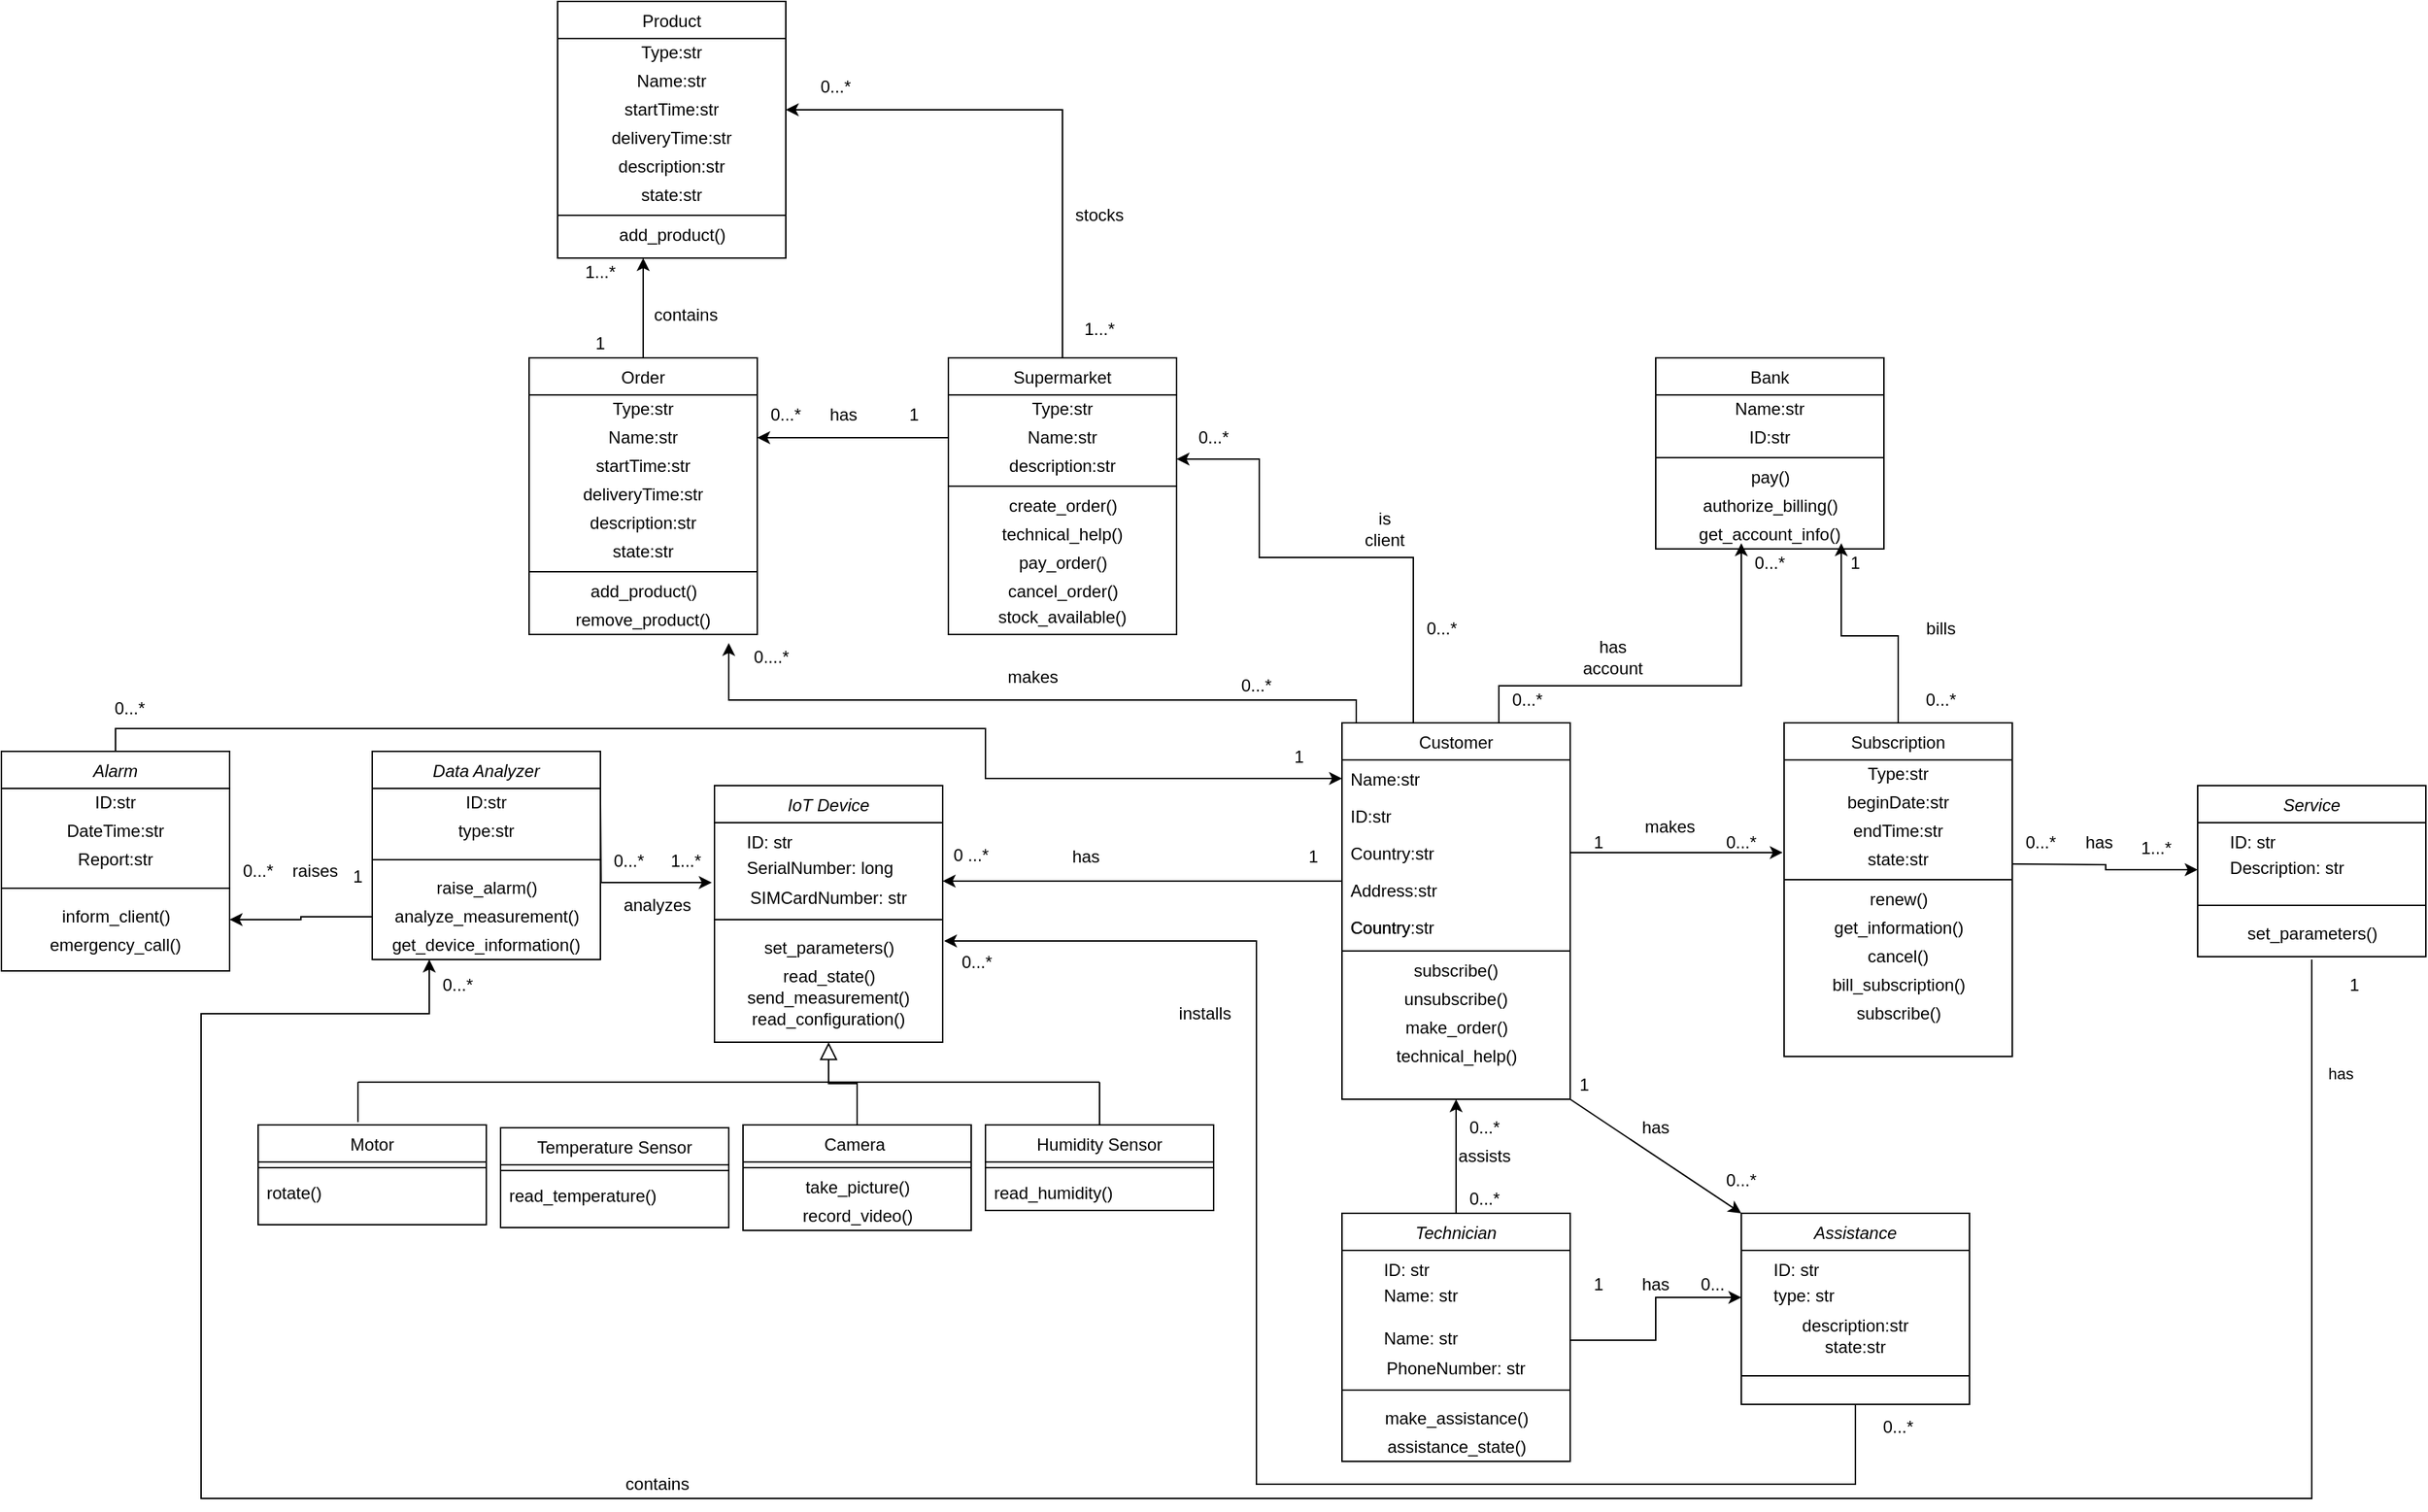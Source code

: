 <mxfile version="14.5.1" type="device"><diagram id="C5RBs43oDa-KdzZeNtuy" name="Page-1"><mxGraphModel dx="1695" dy="1562" grid="1" gridSize="10" guides="1" tooltips="1" connect="1" arrows="1" fold="1" page="1" pageScale="1" pageWidth="827" pageHeight="1169" math="0" shadow="0"><root><mxCell id="WIyWlLk6GJQsqaUBKTNV-0"/><mxCell id="WIyWlLk6GJQsqaUBKTNV-1" parent="WIyWlLk6GJQsqaUBKTNV-0"/><mxCell id="zkfFHV4jXpPFQw0GAbJ--0" value="IoT Device" style="swimlane;fontStyle=2;align=center;verticalAlign=top;childLayout=stackLayout;horizontal=1;startSize=26;horizontalStack=0;resizeParent=1;resizeLast=0;collapsible=1;marginBottom=0;rounded=0;shadow=0;strokeWidth=1;" parent="WIyWlLk6GJQsqaUBKTNV-1" vertex="1"><mxGeometry x="250" y="120" width="160" height="180" as="geometry"><mxRectangle x="230" y="140" width="160" height="26" as="alternateBounds"/></mxGeometry></mxCell><mxCell id="zkfFHV4jXpPFQw0GAbJ--1" value="     ID: str" style="text;align=left;verticalAlign=top;spacingLeft=4;spacingRight=4;overflow=hidden;rotatable=0;points=[[0,0.5],[1,0.5]];portConstraint=eastwest;" parent="zkfFHV4jXpPFQw0GAbJ--0" vertex="1"><mxGeometry y="26" width="160" height="18" as="geometry"/></mxCell><mxCell id="zkfFHV4jXpPFQw0GAbJ--3" value="     SerialNumber: long&#10;" style="text;align=left;verticalAlign=top;spacingLeft=4;spacingRight=4;overflow=hidden;rotatable=0;points=[[0,0.5],[1,0.5]];portConstraint=eastwest;rounded=0;shadow=0;html=0;" parent="zkfFHV4jXpPFQw0GAbJ--0" vertex="1"><mxGeometry y="44" width="160" height="30" as="geometry"/></mxCell><mxCell id="Us1QKYMHrfAHXgwKgfNl-19" value="&lt;span style=&quot;text-align: left&quot;&gt;SIMCardNumber: str&lt;/span&gt;" style="text;html=1;strokeColor=none;fillColor=none;align=center;verticalAlign=middle;whiteSpace=wrap;rounded=0;" parent="zkfFHV4jXpPFQw0GAbJ--0" vertex="1"><mxGeometry y="74" width="160" height="10" as="geometry"/></mxCell><mxCell id="zkfFHV4jXpPFQw0GAbJ--4" value="" style="line;html=1;strokeWidth=1;align=left;verticalAlign=middle;spacingTop=-1;spacingLeft=3;spacingRight=3;rotatable=0;labelPosition=right;points=[];portConstraint=eastwest;" parent="zkfFHV4jXpPFQw0GAbJ--0" vertex="1"><mxGeometry y="84" width="160" height="20" as="geometry"/></mxCell><mxCell id="Us1QKYMHrfAHXgwKgfNl-12" value="set_parameters()" style="text;html=1;align=center;verticalAlign=middle;resizable=0;points=[];autosize=1;" parent="zkfFHV4jXpPFQw0GAbJ--0" vertex="1"><mxGeometry y="104" width="160" height="20" as="geometry"/></mxCell><mxCell id="Us1QKYMHrfAHXgwKgfNl-11" value="read_state()" style="text;html=1;align=center;verticalAlign=middle;resizable=0;points=[];autosize=1;" parent="zkfFHV4jXpPFQw0GAbJ--0" vertex="1"><mxGeometry y="124" width="160" height="20" as="geometry"/></mxCell><mxCell id="Us1QKYMHrfAHXgwKgfNl-8" value="send_measurement()" style="text;html=1;strokeColor=none;fillColor=none;align=center;verticalAlign=middle;whiteSpace=wrap;rounded=0;" parent="zkfFHV4jXpPFQw0GAbJ--0" vertex="1"><mxGeometry y="144" width="160" height="10" as="geometry"/></mxCell><mxCell id="Us1QKYMHrfAHXgwKgfNl-10" value="read_configuration()" style="text;html=1;strokeColor=none;fillColor=none;align=center;verticalAlign=middle;whiteSpace=wrap;rounded=0;" parent="zkfFHV4jXpPFQw0GAbJ--0" vertex="1"><mxGeometry y="154" width="160" height="20" as="geometry"/></mxCell><mxCell id="zkfFHV4jXpPFQw0GAbJ--6" value="Temperature Sensor" style="swimlane;fontStyle=0;align=center;verticalAlign=top;childLayout=stackLayout;horizontal=1;startSize=26;horizontalStack=0;resizeParent=1;resizeLast=0;collapsible=1;marginBottom=0;rounded=0;shadow=0;strokeWidth=1;" parent="WIyWlLk6GJQsqaUBKTNV-1" vertex="1"><mxGeometry x="100" y="360" width="160" height="70" as="geometry"><mxRectangle x="130" y="380" width="160" height="26" as="alternateBounds"/></mxGeometry></mxCell><mxCell id="zkfFHV4jXpPFQw0GAbJ--9" value="" style="line;html=1;strokeWidth=1;align=left;verticalAlign=middle;spacingTop=-1;spacingLeft=3;spacingRight=3;rotatable=0;labelPosition=right;points=[];portConstraint=eastwest;" parent="zkfFHV4jXpPFQw0GAbJ--6" vertex="1"><mxGeometry y="26" width="160" height="8" as="geometry"/></mxCell><mxCell id="zkfFHV4jXpPFQw0GAbJ--10" value="read_temperature()" style="text;align=left;verticalAlign=top;spacingLeft=4;spacingRight=4;overflow=hidden;rotatable=0;points=[[0,0.5],[1,0.5]];portConstraint=eastwest;fontStyle=0" parent="zkfFHV4jXpPFQw0GAbJ--6" vertex="1"><mxGeometry y="34" width="160" height="26" as="geometry"/></mxCell><mxCell id="zkfFHV4jXpPFQw0GAbJ--13" value="Camera " style="swimlane;fontStyle=0;align=center;verticalAlign=top;childLayout=stackLayout;horizontal=1;startSize=26;horizontalStack=0;resizeParent=1;resizeLast=0;collapsible=1;marginBottom=0;rounded=0;shadow=0;strokeWidth=1;" parent="WIyWlLk6GJQsqaUBKTNV-1" vertex="1"><mxGeometry x="270" y="358" width="160" height="74" as="geometry"><mxRectangle x="340" y="380" width="170" height="26" as="alternateBounds"/></mxGeometry></mxCell><mxCell id="zkfFHV4jXpPFQw0GAbJ--15" value="" style="line;html=1;strokeWidth=1;align=left;verticalAlign=middle;spacingTop=-1;spacingLeft=3;spacingRight=3;rotatable=0;labelPosition=right;points=[];portConstraint=eastwest;" parent="zkfFHV4jXpPFQw0GAbJ--13" vertex="1"><mxGeometry y="26" width="160" height="8" as="geometry"/></mxCell><mxCell id="Us1QKYMHrfAHXgwKgfNl-22" value="take_picture()" style="text;html=1;align=center;verticalAlign=middle;resizable=0;points=[];autosize=1;" parent="zkfFHV4jXpPFQw0GAbJ--13" vertex="1"><mxGeometry y="34" width="160" height="20" as="geometry"/></mxCell><mxCell id="Us1QKYMHrfAHXgwKgfNl-23" value="record_video()" style="text;html=1;align=center;verticalAlign=middle;resizable=0;points=[];autosize=1;" parent="zkfFHV4jXpPFQw0GAbJ--13" vertex="1"><mxGeometry y="54" width="160" height="20" as="geometry"/></mxCell><mxCell id="zkfFHV4jXpPFQw0GAbJ--16" value="" style="endArrow=block;endSize=10;endFill=0;shadow=0;strokeWidth=1;rounded=0;edgeStyle=elbowEdgeStyle;elbow=vertical;" parent="WIyWlLk6GJQsqaUBKTNV-1" source="zkfFHV4jXpPFQw0GAbJ--13" target="zkfFHV4jXpPFQw0GAbJ--0" edge="1"><mxGeometry width="160" relative="1" as="geometry"><mxPoint x="210" y="373" as="sourcePoint"/><mxPoint x="310" y="271" as="targetPoint"/></mxGeometry></mxCell><mxCell id="1OzfN9k16T7wEJoln8hN-19" style="edgeStyle=orthogonalEdgeStyle;rounded=0;orthogonalLoop=1;jettySize=auto;html=1;" edge="1" parent="WIyWlLk6GJQsqaUBKTNV-1" source="zkfFHV4jXpPFQw0GAbJ--17"><mxGeometry relative="1" as="geometry"><mxPoint x="970" y="-50" as="targetPoint"/><Array as="points"><mxPoint x="800" y="50"/><mxPoint x="970" y="50"/></Array></mxGeometry></mxCell><mxCell id="1OzfN9k16T7wEJoln8hN-47" style="edgeStyle=orthogonalEdgeStyle;rounded=0;orthogonalLoop=1;jettySize=auto;html=1;entryX=1;entryY=0.25;entryDx=0;entryDy=0;" edge="1" parent="WIyWlLk6GJQsqaUBKTNV-1" source="zkfFHV4jXpPFQw0GAbJ--17" target="Us1QKYMHrfAHXgwKgfNl-128"><mxGeometry relative="1" as="geometry"><Array as="points"><mxPoint x="740" y="-40"/><mxPoint x="632" y="-40"/><mxPoint x="632" y="-109"/></Array></mxGeometry></mxCell><mxCell id="1OzfN9k16T7wEJoln8hN-100" style="edgeStyle=orthogonalEdgeStyle;rounded=0;orthogonalLoop=1;jettySize=auto;html=1;entryX=0.875;entryY=1.3;entryDx=0;entryDy=0;entryPerimeter=0;" edge="1" parent="WIyWlLk6GJQsqaUBKTNV-1" source="zkfFHV4jXpPFQw0GAbJ--17" target="1OzfN9k16T7wEJoln8hN-36"><mxGeometry relative="1" as="geometry"><Array as="points"><mxPoint x="700" y="60"/><mxPoint x="260" y="60"/></Array></mxGeometry></mxCell><mxCell id="zkfFHV4jXpPFQw0GAbJ--17" value="Customer" style="swimlane;fontStyle=0;align=center;verticalAlign=top;childLayout=stackLayout;horizontal=1;startSize=26;horizontalStack=0;resizeParent=1;resizeLast=0;collapsible=1;marginBottom=0;rounded=0;shadow=0;strokeWidth=1;" parent="WIyWlLk6GJQsqaUBKTNV-1" vertex="1"><mxGeometry x="690" y="76" width="160" height="264" as="geometry"><mxRectangle x="550" y="140" width="160" height="26" as="alternateBounds"/></mxGeometry></mxCell><mxCell id="zkfFHV4jXpPFQw0GAbJ--18" value="Name:str" style="text;align=left;verticalAlign=top;spacingLeft=4;spacingRight=4;overflow=hidden;rotatable=0;points=[[0,0.5],[1,0.5]];portConstraint=eastwest;" parent="zkfFHV4jXpPFQw0GAbJ--17" vertex="1"><mxGeometry y="26" width="160" height="26" as="geometry"/></mxCell><mxCell id="zkfFHV4jXpPFQw0GAbJ--19" value="ID:str" style="text;align=left;verticalAlign=top;spacingLeft=4;spacingRight=4;overflow=hidden;rotatable=0;points=[[0,0.5],[1,0.5]];portConstraint=eastwest;rounded=0;shadow=0;html=0;" parent="zkfFHV4jXpPFQw0GAbJ--17" vertex="1"><mxGeometry y="52" width="160" height="26" as="geometry"/></mxCell><mxCell id="Us1QKYMHrfAHXgwKgfNl-5" value="Country:str" style="text;align=left;verticalAlign=top;spacingLeft=4;spacingRight=4;overflow=hidden;rotatable=0;points=[[0,0.5],[1,0.5]];portConstraint=eastwest;rounded=0;shadow=0;html=0;" parent="zkfFHV4jXpPFQw0GAbJ--17" vertex="1"><mxGeometry y="78" width="160" height="26" as="geometry"/></mxCell><mxCell id="Us1QKYMHrfAHXgwKgfNl-6" value="Address:str" style="text;align=left;verticalAlign=top;spacingLeft=4;spacingRight=4;overflow=hidden;rotatable=0;points=[[0,0.5],[1,0.5]];portConstraint=eastwest;rounded=0;shadow=0;html=0;" parent="zkfFHV4jXpPFQw0GAbJ--17" vertex="1"><mxGeometry y="104" width="160" height="26" as="geometry"/></mxCell><mxCell id="zkfFHV4jXpPFQw0GAbJ--22" value="Country" style="text;align=left;verticalAlign=top;spacingLeft=4;spacingRight=4;overflow=hidden;rotatable=0;points=[[0,0.5],[1,0.5]];portConstraint=eastwest;rounded=0;shadow=0;html=0;" parent="zkfFHV4jXpPFQw0GAbJ--17" vertex="1"><mxGeometry y="130" width="160" height="26" as="geometry"/></mxCell><mxCell id="zkfFHV4jXpPFQw0GAbJ--23" value="" style="line;html=1;strokeWidth=1;align=left;verticalAlign=middle;spacingTop=-1;spacingLeft=3;spacingRight=3;rotatable=0;labelPosition=right;points=[];portConstraint=eastwest;" parent="zkfFHV4jXpPFQw0GAbJ--17" vertex="1"><mxGeometry y="156" width="160" height="8" as="geometry"/></mxCell><mxCell id="Us1QKYMHrfAHXgwKgfNl-99" value="subscribe()" style="text;html=1;strokeColor=none;fillColor=none;align=center;verticalAlign=middle;whiteSpace=wrap;rounded=0;" parent="zkfFHV4jXpPFQw0GAbJ--17" vertex="1"><mxGeometry y="164" width="160" height="20" as="geometry"/></mxCell><mxCell id="Us1QKYMHrfAHXgwKgfNl-100" value="unsubscribe()" style="text;html=1;strokeColor=none;fillColor=none;align=center;verticalAlign=middle;whiteSpace=wrap;rounded=0;" parent="zkfFHV4jXpPFQw0GAbJ--17" vertex="1"><mxGeometry y="184" width="160" height="20" as="geometry"/></mxCell><mxCell id="Us1QKYMHrfAHXgwKgfNl-98" value="make_order()" style="text;html=1;align=center;verticalAlign=middle;resizable=0;points=[];autosize=1;" parent="zkfFHV4jXpPFQw0GAbJ--17" vertex="1"><mxGeometry y="204" width="160" height="20" as="geometry"/></mxCell><mxCell id="Us1QKYMHrfAHXgwKgfNl-97" value="technical_help()" style="text;html=1;align=center;verticalAlign=middle;resizable=0;points=[];autosize=1;" parent="zkfFHV4jXpPFQw0GAbJ--17" vertex="1"><mxGeometry y="224" width="160" height="20" as="geometry"/></mxCell><mxCell id="Us1QKYMHrfAHXgwKgfNl-7" style="edgeStyle=orthogonalEdgeStyle;rounded=0;orthogonalLoop=1;jettySize=auto;html=1;exitX=0;exitY=0.5;exitDx=0;exitDy=0;" parent="WIyWlLk6GJQsqaUBKTNV-1" source="Us1QKYMHrfAHXgwKgfNl-6" target="zkfFHV4jXpPFQw0GAbJ--3" edge="1"><mxGeometry relative="1" as="geometry"><Array as="points"><mxPoint x="690" y="187"/></Array></mxGeometry></mxCell><mxCell id="Us1QKYMHrfAHXgwKgfNl-14" value="has" style="text;html=1;align=center;verticalAlign=middle;resizable=0;points=[];autosize=1;" parent="WIyWlLk6GJQsqaUBKTNV-1" vertex="1"><mxGeometry x="495" y="160" width="30" height="20" as="geometry"/></mxCell><mxCell id="Us1QKYMHrfAHXgwKgfNl-15" value="1" style="text;html=1;strokeColor=none;fillColor=none;align=center;verticalAlign=middle;whiteSpace=wrap;rounded=0;" parent="WIyWlLk6GJQsqaUBKTNV-1" vertex="1"><mxGeometry x="650" y="160" width="40" height="20" as="geometry"/></mxCell><mxCell id="Us1QKYMHrfAHXgwKgfNl-16" value="0 ...*" style="text;html=1;strokeColor=none;fillColor=none;align=center;verticalAlign=middle;whiteSpace=wrap;rounded=0;" parent="WIyWlLk6GJQsqaUBKTNV-1" vertex="1"><mxGeometry x="410" y="159" width="40" height="20" as="geometry"/></mxCell><mxCell id="Us1QKYMHrfAHXgwKgfNl-26" value="Humidity Sensor" style="swimlane;fontStyle=0;align=center;verticalAlign=top;childLayout=stackLayout;horizontal=1;startSize=26;horizontalStack=0;resizeParent=1;resizeLast=0;collapsible=1;marginBottom=0;rounded=0;shadow=0;strokeWidth=1;" parent="WIyWlLk6GJQsqaUBKTNV-1" vertex="1"><mxGeometry x="440" y="358" width="160" height="60" as="geometry"><mxRectangle x="130" y="380" width="160" height="26" as="alternateBounds"/></mxGeometry></mxCell><mxCell id="Us1QKYMHrfAHXgwKgfNl-27" value="" style="line;html=1;strokeWidth=1;align=left;verticalAlign=middle;spacingTop=-1;spacingLeft=3;spacingRight=3;rotatable=0;labelPosition=right;points=[];portConstraint=eastwest;" parent="Us1QKYMHrfAHXgwKgfNl-26" vertex="1"><mxGeometry y="26" width="160" height="8" as="geometry"/></mxCell><mxCell id="Us1QKYMHrfAHXgwKgfNl-28" value="read_humidity()" style="text;align=left;verticalAlign=top;spacingLeft=4;spacingRight=4;overflow=hidden;rotatable=0;points=[[0,0.5],[1,0.5]];portConstraint=eastwest;fontStyle=0" parent="Us1QKYMHrfAHXgwKgfNl-26" vertex="1"><mxGeometry y="34" width="160" height="26" as="geometry"/></mxCell><mxCell id="Us1QKYMHrfAHXgwKgfNl-29" value="" style="endArrow=none;html=1;" parent="WIyWlLk6GJQsqaUBKTNV-1" edge="1"><mxGeometry width="50" height="50" relative="1" as="geometry"><mxPoint x="250" y="328" as="sourcePoint"/><mxPoint x="520" y="328" as="targetPoint"/></mxGeometry></mxCell><mxCell id="Us1QKYMHrfAHXgwKgfNl-31" value="" style="endArrow=none;html=1;" parent="WIyWlLk6GJQsqaUBKTNV-1" source="Us1QKYMHrfAHXgwKgfNl-26" edge="1"><mxGeometry width="50" height="50" relative="1" as="geometry"><mxPoint x="310" y="338" as="sourcePoint"/><mxPoint x="520" y="328" as="targetPoint"/></mxGeometry></mxCell><mxCell id="1OzfN9k16T7wEJoln8hN-55" style="edgeStyle=orthogonalEdgeStyle;rounded=0;orthogonalLoop=1;jettySize=auto;html=1;entryX=0.813;entryY=0.8;entryDx=0;entryDy=0;entryPerimeter=0;" edge="1" parent="WIyWlLk6GJQsqaUBKTNV-1" source="Us1QKYMHrfAHXgwKgfNl-32" target="1OzfN9k16T7wEJoln8hN-52"><mxGeometry relative="1" as="geometry"/></mxCell><mxCell id="Us1QKYMHrfAHXgwKgfNl-32" value="Subscription" style="swimlane;fontStyle=0;align=center;verticalAlign=top;childLayout=stackLayout;horizontal=1;startSize=26;horizontalStack=0;resizeParent=1;resizeLast=0;collapsible=1;marginBottom=0;rounded=0;shadow=0;strokeWidth=1;" parent="WIyWlLk6GJQsqaUBKTNV-1" vertex="1"><mxGeometry x="1000" y="76" width="160" height="234" as="geometry"><mxRectangle x="550" y="140" width="160" height="26" as="alternateBounds"/></mxGeometry></mxCell><mxCell id="Us1QKYMHrfAHXgwKgfNl-94" value="Type:str" style="text;html=1;strokeColor=none;fillColor=none;align=center;verticalAlign=middle;whiteSpace=wrap;rounded=0;" parent="Us1QKYMHrfAHXgwKgfNl-32" vertex="1"><mxGeometry y="26" width="160" height="20" as="geometry"/></mxCell><mxCell id="Us1QKYMHrfAHXgwKgfNl-92" value="beginDate:str" style="text;html=1;strokeColor=none;fillColor=none;align=center;verticalAlign=middle;whiteSpace=wrap;rounded=0;" parent="Us1QKYMHrfAHXgwKgfNl-32" vertex="1"><mxGeometry y="46" width="160" height="20" as="geometry"/></mxCell><mxCell id="Us1QKYMHrfAHXgwKgfNl-93" value="endTime:str" style="text;html=1;strokeColor=none;fillColor=none;align=center;verticalAlign=middle;whiteSpace=wrap;rounded=0;" parent="Us1QKYMHrfAHXgwKgfNl-32" vertex="1"><mxGeometry y="66" width="160" height="20" as="geometry"/></mxCell><mxCell id="Us1QKYMHrfAHXgwKgfNl-96" value="state:str" style="text;html=1;strokeColor=none;fillColor=none;align=center;verticalAlign=middle;whiteSpace=wrap;rounded=0;" parent="Us1QKYMHrfAHXgwKgfNl-32" vertex="1"><mxGeometry y="86" width="160" height="20" as="geometry"/></mxCell><mxCell id="Us1QKYMHrfAHXgwKgfNl-39" value="" style="line;html=1;strokeWidth=1;align=left;verticalAlign=middle;spacingTop=-1;spacingLeft=3;spacingRight=3;rotatable=0;labelPosition=right;points=[];portConstraint=eastwest;" parent="Us1QKYMHrfAHXgwKgfNl-32" vertex="1"><mxGeometry y="106" width="160" height="8" as="geometry"/></mxCell><mxCell id="Us1QKYMHrfAHXgwKgfNl-53" value="renew()" style="text;html=1;align=center;verticalAlign=middle;resizable=0;points=[];autosize=1;" parent="Us1QKYMHrfAHXgwKgfNl-32" vertex="1"><mxGeometry y="114" width="160" height="20" as="geometry"/></mxCell><mxCell id="Us1QKYMHrfAHXgwKgfNl-78" value="get_information()" style="text;html=1;align=center;verticalAlign=middle;resizable=0;points=[];autosize=1;" parent="Us1QKYMHrfAHXgwKgfNl-32" vertex="1"><mxGeometry y="134" width="160" height="20" as="geometry"/></mxCell><mxCell id="Us1QKYMHrfAHXgwKgfNl-79" value="cancel()" style="text;html=1;strokeColor=none;fillColor=none;align=center;verticalAlign=middle;whiteSpace=wrap;rounded=0;" parent="Us1QKYMHrfAHXgwKgfNl-32" vertex="1"><mxGeometry y="154" width="160" height="20" as="geometry"/></mxCell><mxCell id="Us1QKYMHrfAHXgwKgfNl-55" value="bill_subscription()" style="text;html=1;align=center;verticalAlign=middle;resizable=0;points=[];autosize=1;" parent="Us1QKYMHrfAHXgwKgfNl-32" vertex="1"><mxGeometry y="174" width="160" height="20" as="geometry"/></mxCell><mxCell id="Us1QKYMHrfAHXgwKgfNl-91" value="subscribe()" style="text;html=1;align=center;verticalAlign=middle;resizable=0;points=[];autosize=1;" parent="Us1QKYMHrfAHXgwKgfNl-32" vertex="1"><mxGeometry y="194" width="160" height="20" as="geometry"/></mxCell><mxCell id="Us1QKYMHrfAHXgwKgfNl-13" value="Country:str" style="text;align=left;verticalAlign=top;spacingLeft=4;spacingRight=4;overflow=hidden;rotatable=0;points=[[0,0.5],[1,0.5]];portConstraint=eastwest;rounded=0;shadow=0;html=0;" parent="WIyWlLk6GJQsqaUBKTNV-1" vertex="1"><mxGeometry x="690" y="206" width="160" height="26" as="geometry"/></mxCell><mxCell id="Us1QKYMHrfAHXgwKgfNl-56" value="1" style="text;html=1;strokeColor=none;fillColor=none;align=center;verticalAlign=middle;whiteSpace=wrap;rounded=0;" parent="WIyWlLk6GJQsqaUBKTNV-1" vertex="1"><mxGeometry x="850" y="150" width="40" height="20" as="geometry"/></mxCell><mxCell id="Us1QKYMHrfAHXgwKgfNl-57" value="0...*" style="text;html=1;strokeColor=none;fillColor=none;align=center;verticalAlign=middle;whiteSpace=wrap;rounded=0;" parent="WIyWlLk6GJQsqaUBKTNV-1" vertex="1"><mxGeometry x="950" y="150" width="40" height="20" as="geometry"/></mxCell><mxCell id="Us1QKYMHrfAHXgwKgfNl-66" value="Service" style="swimlane;fontStyle=2;align=center;verticalAlign=top;childLayout=stackLayout;horizontal=1;startSize=26;horizontalStack=0;resizeParent=1;resizeLast=0;collapsible=1;marginBottom=0;rounded=0;shadow=0;strokeWidth=1;" parent="WIyWlLk6GJQsqaUBKTNV-1" vertex="1"><mxGeometry x="1290" y="120" width="160" height="120" as="geometry"><mxRectangle x="230" y="140" width="160" height="26" as="alternateBounds"/></mxGeometry></mxCell><mxCell id="Us1QKYMHrfAHXgwKgfNl-67" value="     ID: str" style="text;align=left;verticalAlign=top;spacingLeft=4;spacingRight=4;overflow=hidden;rotatable=0;points=[[0,0.5],[1,0.5]];portConstraint=eastwest;" parent="Us1QKYMHrfAHXgwKgfNl-66" vertex="1"><mxGeometry y="26" width="160" height="18" as="geometry"/></mxCell><mxCell id="Us1QKYMHrfAHXgwKgfNl-68" value="     Description: str&#10;" style="text;align=left;verticalAlign=top;spacingLeft=4;spacingRight=4;overflow=hidden;rotatable=0;points=[[0,0.5],[1,0.5]];portConstraint=eastwest;rounded=0;shadow=0;html=0;" parent="Us1QKYMHrfAHXgwKgfNl-66" vertex="1"><mxGeometry y="44" width="160" height="30" as="geometry"/></mxCell><mxCell id="Us1QKYMHrfAHXgwKgfNl-70" value="" style="line;html=1;strokeWidth=1;align=left;verticalAlign=middle;spacingTop=-1;spacingLeft=3;spacingRight=3;rotatable=0;labelPosition=right;points=[];portConstraint=eastwest;" parent="Us1QKYMHrfAHXgwKgfNl-66" vertex="1"><mxGeometry y="74" width="160" height="20" as="geometry"/></mxCell><mxCell id="Us1QKYMHrfAHXgwKgfNl-71" value="set_parameters()" style="text;html=1;align=center;verticalAlign=middle;resizable=0;points=[];autosize=1;" parent="Us1QKYMHrfAHXgwKgfNl-66" vertex="1"><mxGeometry y="94" width="160" height="20" as="geometry"/></mxCell><mxCell id="Us1QKYMHrfAHXgwKgfNl-75" style="edgeStyle=orthogonalEdgeStyle;rounded=0;orthogonalLoop=1;jettySize=auto;html=1;" parent="WIyWlLk6GJQsqaUBKTNV-1" target="Us1QKYMHrfAHXgwKgfNl-68" edge="1"><mxGeometry relative="1" as="geometry"><mxPoint x="1160" y="175" as="sourcePoint"/></mxGeometry></mxCell><mxCell id="Us1QKYMHrfAHXgwKgfNl-76" style="edgeStyle=orthogonalEdgeStyle;rounded=0;orthogonalLoop=1;jettySize=auto;html=1;entryX=-0.006;entryY=0.192;entryDx=0;entryDy=0;entryPerimeter=0;" parent="WIyWlLk6GJQsqaUBKTNV-1" source="Us1QKYMHrfAHXgwKgfNl-5" edge="1"><mxGeometry relative="1" as="geometry"><mxPoint x="999.04" y="166.992" as="targetPoint"/></mxGeometry></mxCell><mxCell id="Us1QKYMHrfAHXgwKgfNl-89" style="edgeStyle=orthogonalEdgeStyle;rounded=0;orthogonalLoop=1;jettySize=auto;html=1;entryX=0.5;entryY=1;entryDx=0;entryDy=0;" parent="WIyWlLk6GJQsqaUBKTNV-1" source="Us1QKYMHrfAHXgwKgfNl-80" target="zkfFHV4jXpPFQw0GAbJ--17" edge="1"><mxGeometry relative="1" as="geometry"/></mxCell><mxCell id="Us1QKYMHrfAHXgwKgfNl-80" value="Technician" style="swimlane;fontStyle=2;align=center;verticalAlign=top;childLayout=stackLayout;horizontal=1;startSize=26;horizontalStack=0;resizeParent=1;resizeLast=0;collapsible=1;marginBottom=0;rounded=0;shadow=0;strokeWidth=1;" parent="WIyWlLk6GJQsqaUBKTNV-1" vertex="1"><mxGeometry x="690" y="420" width="160" height="174" as="geometry"><mxRectangle x="230" y="140" width="160" height="26" as="alternateBounds"/></mxGeometry></mxCell><mxCell id="Us1QKYMHrfAHXgwKgfNl-81" value="       ID: str" style="text;align=left;verticalAlign=top;spacingLeft=4;spacingRight=4;overflow=hidden;rotatable=0;points=[[0,0.5],[1,0.5]];portConstraint=eastwest;" parent="Us1QKYMHrfAHXgwKgfNl-80" vertex="1"><mxGeometry y="26" width="160" height="18" as="geometry"/></mxCell><mxCell id="1OzfN9k16T7wEJoln8hN-114" value="       Name: str&#10;" style="text;align=left;verticalAlign=top;spacingLeft=4;spacingRight=4;overflow=hidden;rotatable=0;points=[[0,0.5],[1,0.5]];portConstraint=eastwest;rounded=0;shadow=0;html=0;" vertex="1" parent="Us1QKYMHrfAHXgwKgfNl-80"><mxGeometry y="44" width="160" height="30" as="geometry"/></mxCell><mxCell id="Us1QKYMHrfAHXgwKgfNl-82" value="       Name: str&#10;" style="text;align=left;verticalAlign=top;spacingLeft=4;spacingRight=4;overflow=hidden;rotatable=0;points=[[0,0.5],[1,0.5]];portConstraint=eastwest;rounded=0;shadow=0;html=0;" parent="Us1QKYMHrfAHXgwKgfNl-80" vertex="1"><mxGeometry y="74" width="160" height="30" as="geometry"/></mxCell><mxCell id="Us1QKYMHrfAHXgwKgfNl-83" value="&lt;span style=&quot;text-align: left&quot;&gt;PhoneNumber: str&lt;/span&gt;" style="text;html=1;strokeColor=none;fillColor=none;align=center;verticalAlign=middle;whiteSpace=wrap;rounded=0;" parent="Us1QKYMHrfAHXgwKgfNl-80" vertex="1"><mxGeometry y="104" width="160" height="10" as="geometry"/></mxCell><mxCell id="Us1QKYMHrfAHXgwKgfNl-84" value="" style="line;html=1;strokeWidth=1;align=left;verticalAlign=middle;spacingTop=-1;spacingLeft=3;spacingRight=3;rotatable=0;labelPosition=right;points=[];portConstraint=eastwest;" parent="Us1QKYMHrfAHXgwKgfNl-80" vertex="1"><mxGeometry y="114" width="160" height="20" as="geometry"/></mxCell><mxCell id="Us1QKYMHrfAHXgwKgfNl-85" value="make_assistance()" style="text;html=1;align=center;verticalAlign=middle;resizable=0;points=[];autosize=1;" parent="Us1QKYMHrfAHXgwKgfNl-80" vertex="1"><mxGeometry y="134" width="160" height="20" as="geometry"/></mxCell><mxCell id="Us1QKYMHrfAHXgwKgfNl-86" value="assistance_state()" style="text;html=1;align=center;verticalAlign=middle;resizable=0;points=[];autosize=1;" parent="Us1QKYMHrfAHXgwKgfNl-80" vertex="1"><mxGeometry y="154" width="160" height="20" as="geometry"/></mxCell><mxCell id="Us1QKYMHrfAHXgwKgfNl-90" value="assists" style="text;html=1;strokeColor=none;fillColor=none;align=center;verticalAlign=middle;whiteSpace=wrap;rounded=0;" parent="WIyWlLk6GJQsqaUBKTNV-1" vertex="1"><mxGeometry x="770" y="370" width="40" height="20" as="geometry"/></mxCell><mxCell id="1OzfN9k16T7wEJoln8hN-117" style="edgeStyle=orthogonalEdgeStyle;rounded=0;orthogonalLoop=1;jettySize=auto;html=1;entryX=1.006;entryY=0.25;entryDx=0;entryDy=0;entryPerimeter=0;" edge="1" parent="WIyWlLk6GJQsqaUBKTNV-1" source="Us1QKYMHrfAHXgwKgfNl-101" target="Us1QKYMHrfAHXgwKgfNl-12"><mxGeometry relative="1" as="geometry"><Array as="points"><mxPoint x="1050" y="610"/><mxPoint x="630" y="610"/><mxPoint x="630" y="229"/></Array></mxGeometry></mxCell><mxCell id="Us1QKYMHrfAHXgwKgfNl-101" value="Assistance" style="swimlane;fontStyle=2;align=center;verticalAlign=top;childLayout=stackLayout;horizontal=1;startSize=26;horizontalStack=0;resizeParent=1;resizeLast=0;collapsible=1;marginBottom=0;rounded=0;shadow=0;strokeWidth=1;" parent="WIyWlLk6GJQsqaUBKTNV-1" vertex="1"><mxGeometry x="970" y="420" width="160" height="134" as="geometry"><mxRectangle x="230" y="140" width="160" height="26" as="alternateBounds"/></mxGeometry></mxCell><mxCell id="Us1QKYMHrfAHXgwKgfNl-102" value="     ID: str" style="text;align=left;verticalAlign=top;spacingLeft=4;spacingRight=4;overflow=hidden;rotatable=0;points=[[0,0.5],[1,0.5]];portConstraint=eastwest;" parent="Us1QKYMHrfAHXgwKgfNl-101" vertex="1"><mxGeometry y="26" width="160" height="18" as="geometry"/></mxCell><mxCell id="Us1QKYMHrfAHXgwKgfNl-103" value="     type: str&#10;" style="text;align=left;verticalAlign=top;spacingLeft=4;spacingRight=4;overflow=hidden;rotatable=0;points=[[0,0.5],[1,0.5]];portConstraint=eastwest;rounded=0;shadow=0;html=0;" parent="Us1QKYMHrfAHXgwKgfNl-101" vertex="1"><mxGeometry y="44" width="160" height="30" as="geometry"/></mxCell><mxCell id="Us1QKYMHrfAHXgwKgfNl-104" value="&lt;div style=&quot;text-align: left&quot;&gt;&lt;span&gt;description:str&lt;/span&gt;&lt;/div&gt;" style="text;html=1;strokeColor=none;fillColor=none;align=center;verticalAlign=middle;whiteSpace=wrap;rounded=0;" parent="Us1QKYMHrfAHXgwKgfNl-101" vertex="1"><mxGeometry y="74" width="160" height="10" as="geometry"/></mxCell><mxCell id="Us1QKYMHrfAHXgwKgfNl-110" value="state:str" style="text;html=1;strokeColor=none;fillColor=none;align=center;verticalAlign=middle;whiteSpace=wrap;rounded=0;" parent="Us1QKYMHrfAHXgwKgfNl-101" vertex="1"><mxGeometry y="84" width="160" height="20" as="geometry"/></mxCell><mxCell id="Us1QKYMHrfAHXgwKgfNl-105" value="" style="line;html=1;strokeWidth=1;align=left;verticalAlign=middle;spacingTop=-1;spacingLeft=3;spacingRight=3;rotatable=0;labelPosition=right;points=[];portConstraint=eastwest;" parent="Us1QKYMHrfAHXgwKgfNl-101" vertex="1"><mxGeometry y="104" width="160" height="20" as="geometry"/></mxCell><mxCell id="Us1QKYMHrfAHXgwKgfNl-111" style="edgeStyle=orthogonalEdgeStyle;rounded=0;orthogonalLoop=1;jettySize=auto;html=1;entryX=0;entryY=0.5;entryDx=0;entryDy=0;" parent="WIyWlLk6GJQsqaUBKTNV-1" source="Us1QKYMHrfAHXgwKgfNl-82" target="Us1QKYMHrfAHXgwKgfNl-103" edge="1"><mxGeometry relative="1" as="geometry"/></mxCell><mxCell id="Us1QKYMHrfAHXgwKgfNl-112" value="0..." style="text;html=1;strokeColor=none;fillColor=none;align=center;verticalAlign=middle;whiteSpace=wrap;rounded=0;" parent="WIyWlLk6GJQsqaUBKTNV-1" vertex="1"><mxGeometry x="930" y="460" width="40" height="20" as="geometry"/></mxCell><mxCell id="Us1QKYMHrfAHXgwKgfNl-113" value="1" style="text;html=1;strokeColor=none;fillColor=none;align=center;verticalAlign=middle;whiteSpace=wrap;rounded=0;" parent="WIyWlLk6GJQsqaUBKTNV-1" vertex="1"><mxGeometry x="850" y="460" width="40" height="20" as="geometry"/></mxCell><mxCell id="Us1QKYMHrfAHXgwKgfNl-115" value="0...*" style="text;html=1;strokeColor=none;fillColor=none;align=center;verticalAlign=middle;whiteSpace=wrap;rounded=0;" parent="WIyWlLk6GJQsqaUBKTNV-1" vertex="1"><mxGeometry x="950" y="387" width="40" height="20" as="geometry"/></mxCell><mxCell id="Us1QKYMHrfAHXgwKgfNl-116" value="1" style="text;html=1;strokeColor=none;fillColor=none;align=center;verticalAlign=middle;whiteSpace=wrap;rounded=0;" parent="WIyWlLk6GJQsqaUBKTNV-1" vertex="1"><mxGeometry x="840" y="320" width="40" height="20" as="geometry"/></mxCell><mxCell id="Us1QKYMHrfAHXgwKgfNl-117" value="" style="endArrow=classic;html=1;entryX=0;entryY=0;entryDx=0;entryDy=0;" parent="WIyWlLk6GJQsqaUBKTNV-1" target="Us1QKYMHrfAHXgwKgfNl-101" edge="1"><mxGeometry width="50" height="50" relative="1" as="geometry"><mxPoint x="850" y="340" as="sourcePoint"/><mxPoint x="900" y="290" as="targetPoint"/></mxGeometry></mxCell><mxCell id="Us1QKYMHrfAHXgwKgfNl-118" value="has" style="text;html=1;strokeColor=none;fillColor=none;align=center;verticalAlign=middle;whiteSpace=wrap;rounded=0;" parent="WIyWlLk6GJQsqaUBKTNV-1" vertex="1"><mxGeometry x="890" y="460" width="40" height="20" as="geometry"/></mxCell><mxCell id="Us1QKYMHrfAHXgwKgfNl-119" value="has" style="text;html=1;strokeColor=none;fillColor=none;align=center;verticalAlign=middle;whiteSpace=wrap;rounded=0;" parent="WIyWlLk6GJQsqaUBKTNV-1" vertex="1"><mxGeometry x="890" y="350" width="40" height="20" as="geometry"/></mxCell><mxCell id="1OzfN9k16T7wEJoln8hN-42" style="edgeStyle=orthogonalEdgeStyle;rounded=0;orthogonalLoop=1;jettySize=auto;html=1;entryX=1;entryY=0.5;entryDx=0;entryDy=0;" edge="1" parent="WIyWlLk6GJQsqaUBKTNV-1" source="Us1QKYMHrfAHXgwKgfNl-124" target="1OzfN9k16T7wEJoln8hN-30"><mxGeometry relative="1" as="geometry"><Array as="points"><mxPoint x="494" y="-354"/></Array></mxGeometry></mxCell><mxCell id="Us1QKYMHrfAHXgwKgfNl-124" value="Supermarket" style="swimlane;fontStyle=0;align=center;verticalAlign=top;childLayout=stackLayout;horizontal=1;startSize=26;horizontalStack=0;resizeParent=1;resizeLast=0;collapsible=1;marginBottom=0;rounded=0;shadow=0;strokeWidth=1;" parent="WIyWlLk6GJQsqaUBKTNV-1" vertex="1"><mxGeometry x="414" y="-180" width="160" height="194" as="geometry"><mxRectangle x="550" y="140" width="160" height="26" as="alternateBounds"/></mxGeometry></mxCell><mxCell id="Us1QKYMHrfAHXgwKgfNl-125" value="Type:str" style="text;html=1;strokeColor=none;fillColor=none;align=center;verticalAlign=middle;whiteSpace=wrap;rounded=0;" parent="Us1QKYMHrfAHXgwKgfNl-124" vertex="1"><mxGeometry y="26" width="160" height="20" as="geometry"/></mxCell><mxCell id="Us1QKYMHrfAHXgwKgfNl-126" value="Name:str" style="text;html=1;strokeColor=none;fillColor=none;align=center;verticalAlign=middle;whiteSpace=wrap;rounded=0;" parent="Us1QKYMHrfAHXgwKgfNl-124" vertex="1"><mxGeometry y="46" width="160" height="20" as="geometry"/></mxCell><mxCell id="Us1QKYMHrfAHXgwKgfNl-128" value="description:str" style="text;html=1;strokeColor=none;fillColor=none;align=center;verticalAlign=middle;whiteSpace=wrap;rounded=0;" parent="Us1QKYMHrfAHXgwKgfNl-124" vertex="1"><mxGeometry y="66" width="160" height="20" as="geometry"/></mxCell><mxCell id="Us1QKYMHrfAHXgwKgfNl-129" value="" style="line;html=1;strokeWidth=1;align=left;verticalAlign=middle;spacingTop=-1;spacingLeft=3;spacingRight=3;rotatable=0;labelPosition=right;points=[];portConstraint=eastwest;" parent="Us1QKYMHrfAHXgwKgfNl-124" vertex="1"><mxGeometry y="86" width="160" height="8" as="geometry"/></mxCell><mxCell id="Us1QKYMHrfAHXgwKgfNl-130" value="create_order()" style="text;html=1;align=center;verticalAlign=middle;resizable=0;points=[];autosize=1;" parent="Us1QKYMHrfAHXgwKgfNl-124" vertex="1"><mxGeometry y="94" width="160" height="20" as="geometry"/></mxCell><mxCell id="Us1QKYMHrfAHXgwKgfNl-132" value="technical_help()" style="text;html=1;strokeColor=none;fillColor=none;align=center;verticalAlign=middle;whiteSpace=wrap;rounded=0;" parent="Us1QKYMHrfAHXgwKgfNl-124" vertex="1"><mxGeometry y="114" width="160" height="20" as="geometry"/></mxCell><mxCell id="Us1QKYMHrfAHXgwKgfNl-133" value="pay_order()" style="text;html=1;align=center;verticalAlign=middle;resizable=0;points=[];autosize=1;" parent="Us1QKYMHrfAHXgwKgfNl-124" vertex="1"><mxGeometry y="134" width="160" height="20" as="geometry"/></mxCell><mxCell id="Us1QKYMHrfAHXgwKgfNl-134" value="cancel_order()" style="text;html=1;align=center;verticalAlign=middle;resizable=0;points=[];autosize=1;" parent="Us1QKYMHrfAHXgwKgfNl-124" vertex="1"><mxGeometry y="154" width="160" height="20" as="geometry"/></mxCell><mxCell id="1OzfN9k16T7wEJoln8hN-26" value="stock_available()" style="text;html=1;strokeColor=none;fillColor=none;align=center;verticalAlign=middle;whiteSpace=wrap;rounded=0;" vertex="1" parent="Us1QKYMHrfAHXgwKgfNl-124"><mxGeometry y="174" width="160" height="16" as="geometry"/></mxCell><mxCell id="Us1QKYMHrfAHXgwKgfNl-137" value="0....*" style="text;html=1;strokeColor=none;fillColor=none;align=center;verticalAlign=middle;whiteSpace=wrap;rounded=0;" parent="WIyWlLk6GJQsqaUBKTNV-1" vertex="1"><mxGeometry x="270" y="20" width="40" height="20" as="geometry"/></mxCell><mxCell id="Us1QKYMHrfAHXgwKgfNl-138" value="0...*" style="text;html=1;strokeColor=none;fillColor=none;align=center;verticalAlign=middle;whiteSpace=wrap;rounded=0;" parent="WIyWlLk6GJQsqaUBKTNV-1" vertex="1"><mxGeometry x="610" y="40" width="40" height="20" as="geometry"/></mxCell><mxCell id="1OzfN9k16T7wEJoln8hN-37" style="edgeStyle=orthogonalEdgeStyle;rounded=0;orthogonalLoop=1;jettySize=auto;html=1;" edge="1" parent="WIyWlLk6GJQsqaUBKTNV-1" source="Us1QKYMHrfAHXgwKgfNl-139"><mxGeometry relative="1" as="geometry"><mxPoint x="200" y="-250" as="targetPoint"/></mxGeometry></mxCell><mxCell id="Us1QKYMHrfAHXgwKgfNl-139" value="Order" style="swimlane;fontStyle=0;align=center;verticalAlign=top;childLayout=stackLayout;horizontal=1;startSize=26;horizontalStack=0;resizeParent=1;resizeLast=0;collapsible=1;marginBottom=0;rounded=0;shadow=0;strokeWidth=1;" parent="WIyWlLk6GJQsqaUBKTNV-1" vertex="1"><mxGeometry x="120" y="-180" width="160" height="194" as="geometry"><mxRectangle x="550" y="140" width="160" height="26" as="alternateBounds"/></mxGeometry></mxCell><mxCell id="Us1QKYMHrfAHXgwKgfNl-140" value="Type:str" style="text;html=1;strokeColor=none;fillColor=none;align=center;verticalAlign=middle;whiteSpace=wrap;rounded=0;" parent="Us1QKYMHrfAHXgwKgfNl-139" vertex="1"><mxGeometry y="26" width="160" height="20" as="geometry"/></mxCell><mxCell id="Us1QKYMHrfAHXgwKgfNl-141" value="Name:str" style="text;html=1;strokeColor=none;fillColor=none;align=center;verticalAlign=middle;whiteSpace=wrap;rounded=0;" parent="Us1QKYMHrfAHXgwKgfNl-139" vertex="1"><mxGeometry y="46" width="160" height="20" as="geometry"/></mxCell><mxCell id="Us1QKYMHrfAHXgwKgfNl-142" value="startTime:str" style="text;html=1;strokeColor=none;fillColor=none;align=center;verticalAlign=middle;whiteSpace=wrap;rounded=0;" parent="Us1QKYMHrfAHXgwKgfNl-139" vertex="1"><mxGeometry y="66" width="160" height="20" as="geometry"/></mxCell><mxCell id="Us1QKYMHrfAHXgwKgfNl-143" value="deliveryTime:str" style="text;html=1;strokeColor=none;fillColor=none;align=center;verticalAlign=middle;whiteSpace=wrap;rounded=0;" parent="Us1QKYMHrfAHXgwKgfNl-139" vertex="1"><mxGeometry y="86" width="160" height="20" as="geometry"/></mxCell><mxCell id="Us1QKYMHrfAHXgwKgfNl-153" value="description:str" style="text;html=1;strokeColor=none;fillColor=none;align=center;verticalAlign=middle;whiteSpace=wrap;rounded=0;" parent="Us1QKYMHrfAHXgwKgfNl-139" vertex="1"><mxGeometry y="106" width="160" height="20" as="geometry"/></mxCell><mxCell id="Us1QKYMHrfAHXgwKgfNl-154" value="state:str" style="text;html=1;strokeColor=none;fillColor=none;align=center;verticalAlign=middle;whiteSpace=wrap;rounded=0;" parent="Us1QKYMHrfAHXgwKgfNl-139" vertex="1"><mxGeometry y="126" width="160" height="20" as="geometry"/></mxCell><mxCell id="Us1QKYMHrfAHXgwKgfNl-144" value="" style="line;html=1;strokeWidth=1;align=left;verticalAlign=middle;spacingTop=-1;spacingLeft=3;spacingRight=3;rotatable=0;labelPosition=right;points=[];portConstraint=eastwest;" parent="Us1QKYMHrfAHXgwKgfNl-139" vertex="1"><mxGeometry y="146" width="160" height="8" as="geometry"/></mxCell><mxCell id="Us1QKYMHrfAHXgwKgfNl-131" value="add_product()" style="text;html=1;align=center;verticalAlign=middle;resizable=0;points=[];autosize=1;" parent="Us1QKYMHrfAHXgwKgfNl-139" vertex="1"><mxGeometry y="154" width="160" height="20" as="geometry"/></mxCell><mxCell id="1OzfN9k16T7wEJoln8hN-36" value="remove_product()" style="text;html=1;strokeColor=none;fillColor=none;align=center;verticalAlign=middle;whiteSpace=wrap;rounded=0;" vertex="1" parent="Us1QKYMHrfAHXgwKgfNl-139"><mxGeometry y="174" width="160" height="20" as="geometry"/></mxCell><mxCell id="Us1QKYMHrfAHXgwKgfNl-150" style="edgeStyle=orthogonalEdgeStyle;rounded=0;orthogonalLoop=1;jettySize=auto;html=1;" parent="WIyWlLk6GJQsqaUBKTNV-1" source="Us1QKYMHrfAHXgwKgfNl-126" target="Us1QKYMHrfAHXgwKgfNl-141" edge="1"><mxGeometry relative="1" as="geometry"/></mxCell><mxCell id="Us1QKYMHrfAHXgwKgfNl-151" value="0...*" style="text;html=1;strokeColor=none;fillColor=none;align=center;verticalAlign=middle;whiteSpace=wrap;rounded=0;" parent="WIyWlLk6GJQsqaUBKTNV-1" vertex="1"><mxGeometry x="280" y="-150" width="40" height="20" as="geometry"/></mxCell><mxCell id="Us1QKYMHrfAHXgwKgfNl-152" value="1" style="text;html=1;strokeColor=none;fillColor=none;align=center;verticalAlign=middle;whiteSpace=wrap;rounded=0;" parent="WIyWlLk6GJQsqaUBKTNV-1" vertex="1"><mxGeometry x="370" y="-150" width="40" height="20" as="geometry"/></mxCell><mxCell id="1OzfN9k16T7wEJoln8hN-0" value="Bank" style="swimlane;fontStyle=0;align=center;verticalAlign=top;childLayout=stackLayout;horizontal=1;startSize=26;horizontalStack=0;resizeParent=1;resizeLast=0;collapsible=1;marginBottom=0;rounded=0;shadow=0;strokeWidth=1;" vertex="1" parent="WIyWlLk6GJQsqaUBKTNV-1"><mxGeometry x="910" y="-180" width="160" height="134" as="geometry"><mxRectangle x="550" y="140" width="160" height="26" as="alternateBounds"/></mxGeometry></mxCell><mxCell id="1OzfN9k16T7wEJoln8hN-2" value="Name:str" style="text;html=1;strokeColor=none;fillColor=none;align=center;verticalAlign=middle;whiteSpace=wrap;rounded=0;" vertex="1" parent="1OzfN9k16T7wEJoln8hN-0"><mxGeometry y="26" width="160" height="20" as="geometry"/></mxCell><mxCell id="1OzfN9k16T7wEJoln8hN-14" value="ID:str" style="text;html=1;strokeColor=none;fillColor=none;align=center;verticalAlign=middle;whiteSpace=wrap;rounded=0;" vertex="1" parent="1OzfN9k16T7wEJoln8hN-0"><mxGeometry y="46" width="160" height="20" as="geometry"/></mxCell><mxCell id="1OzfN9k16T7wEJoln8hN-5" value="" style="line;html=1;strokeWidth=1;align=left;verticalAlign=middle;spacingTop=-1;spacingLeft=3;spacingRight=3;rotatable=0;labelPosition=right;points=[];portConstraint=eastwest;" vertex="1" parent="1OzfN9k16T7wEJoln8hN-0"><mxGeometry y="66" width="160" height="8" as="geometry"/></mxCell><mxCell id="1OzfN9k16T7wEJoln8hN-6" value="pay()" style="text;html=1;align=center;verticalAlign=middle;resizable=0;points=[];autosize=1;" vertex="1" parent="1OzfN9k16T7wEJoln8hN-0"><mxGeometry y="74" width="160" height="20" as="geometry"/></mxCell><mxCell id="1OzfN9k16T7wEJoln8hN-7" value="authorize_billing()" style="text;html=1;align=center;verticalAlign=middle;resizable=0;points=[];autosize=1;" vertex="1" parent="1OzfN9k16T7wEJoln8hN-0"><mxGeometry y="94" width="160" height="20" as="geometry"/></mxCell><mxCell id="1OzfN9k16T7wEJoln8hN-52" value="get_account_info()" style="text;html=1;strokeColor=none;fillColor=none;align=center;verticalAlign=middle;whiteSpace=wrap;rounded=0;" vertex="1" parent="1OzfN9k16T7wEJoln8hN-0"><mxGeometry y="114" width="160" height="20" as="geometry"/></mxCell><mxCell id="1OzfN9k16T7wEJoln8hN-11" value="has" style="text;html=1;strokeColor=none;fillColor=none;align=center;verticalAlign=middle;whiteSpace=wrap;rounded=0;" vertex="1" parent="WIyWlLk6GJQsqaUBKTNV-1"><mxGeometry x="1200.5" y="150" width="40" height="20" as="geometry"/></mxCell><mxCell id="1OzfN9k16T7wEJoln8hN-12" value="0...*" style="text;html=1;strokeColor=none;fillColor=none;align=center;verticalAlign=middle;whiteSpace=wrap;rounded=0;" vertex="1" parent="WIyWlLk6GJQsqaUBKTNV-1"><mxGeometry x="770" y="350" width="40" height="20" as="geometry"/></mxCell><mxCell id="1OzfN9k16T7wEJoln8hN-13" value="0...*" style="text;html=1;strokeColor=none;fillColor=none;align=center;verticalAlign=middle;whiteSpace=wrap;rounded=0;" vertex="1" parent="WIyWlLk6GJQsqaUBKTNV-1"><mxGeometry x="770" y="400" width="40" height="20" as="geometry"/></mxCell><mxCell id="1OzfN9k16T7wEJoln8hN-20" value="0...*" style="text;html=1;strokeColor=none;fillColor=none;align=center;verticalAlign=middle;whiteSpace=wrap;rounded=0;" vertex="1" parent="WIyWlLk6GJQsqaUBKTNV-1"><mxGeometry x="800" y="50" width="40" height="20" as="geometry"/></mxCell><mxCell id="1OzfN9k16T7wEJoln8hN-21" value="0...*" style="text;html=1;strokeColor=none;fillColor=none;align=center;verticalAlign=middle;whiteSpace=wrap;rounded=0;" vertex="1" parent="WIyWlLk6GJQsqaUBKTNV-1"><mxGeometry x="970" y="-46" width="40" height="20" as="geometry"/></mxCell><mxCell id="1OzfN9k16T7wEJoln8hN-22" value="has&lt;br&gt;account" style="text;html=1;strokeColor=none;fillColor=none;align=center;verticalAlign=middle;whiteSpace=wrap;rounded=0;" vertex="1" parent="WIyWlLk6GJQsqaUBKTNV-1"><mxGeometry x="860" y="20" width="40" height="20" as="geometry"/></mxCell><mxCell id="1OzfN9k16T7wEJoln8hN-23" value="makes&amp;nbsp;" style="text;html=1;strokeColor=none;fillColor=none;align=center;verticalAlign=middle;whiteSpace=wrap;rounded=0;" vertex="1" parent="WIyWlLk6GJQsqaUBKTNV-1"><mxGeometry x="455" y="34" width="40" height="20" as="geometry"/></mxCell><mxCell id="1OzfN9k16T7wEJoln8hN-25" value="has" style="text;html=1;align=center;verticalAlign=middle;resizable=0;points=[];autosize=1;" vertex="1" parent="WIyWlLk6GJQsqaUBKTNV-1"><mxGeometry x="325" y="-150" width="30" height="20" as="geometry"/></mxCell><mxCell id="1OzfN9k16T7wEJoln8hN-27" value="Product" style="swimlane;fontStyle=0;align=center;verticalAlign=top;childLayout=stackLayout;horizontal=1;startSize=26;horizontalStack=0;resizeParent=1;resizeLast=0;collapsible=1;marginBottom=0;rounded=0;shadow=0;strokeWidth=1;" vertex="1" parent="WIyWlLk6GJQsqaUBKTNV-1"><mxGeometry x="140" y="-430" width="160" height="180" as="geometry"><mxRectangle x="550" y="140" width="160" height="26" as="alternateBounds"/></mxGeometry></mxCell><mxCell id="1OzfN9k16T7wEJoln8hN-28" value="Type:str" style="text;html=1;strokeColor=none;fillColor=none;align=center;verticalAlign=middle;whiteSpace=wrap;rounded=0;" vertex="1" parent="1OzfN9k16T7wEJoln8hN-27"><mxGeometry y="26" width="160" height="20" as="geometry"/></mxCell><mxCell id="1OzfN9k16T7wEJoln8hN-29" value="Name:str" style="text;html=1;strokeColor=none;fillColor=none;align=center;verticalAlign=middle;whiteSpace=wrap;rounded=0;" vertex="1" parent="1OzfN9k16T7wEJoln8hN-27"><mxGeometry y="46" width="160" height="20" as="geometry"/></mxCell><mxCell id="1OzfN9k16T7wEJoln8hN-30" value="startTime:str" style="text;html=1;strokeColor=none;fillColor=none;align=center;verticalAlign=middle;whiteSpace=wrap;rounded=0;" vertex="1" parent="1OzfN9k16T7wEJoln8hN-27"><mxGeometry y="66" width="160" height="20" as="geometry"/></mxCell><mxCell id="1OzfN9k16T7wEJoln8hN-31" value="deliveryTime:str" style="text;html=1;strokeColor=none;fillColor=none;align=center;verticalAlign=middle;whiteSpace=wrap;rounded=0;" vertex="1" parent="1OzfN9k16T7wEJoln8hN-27"><mxGeometry y="86" width="160" height="20" as="geometry"/></mxCell><mxCell id="1OzfN9k16T7wEJoln8hN-32" value="description:str" style="text;html=1;strokeColor=none;fillColor=none;align=center;verticalAlign=middle;whiteSpace=wrap;rounded=0;" vertex="1" parent="1OzfN9k16T7wEJoln8hN-27"><mxGeometry y="106" width="160" height="20" as="geometry"/></mxCell><mxCell id="1OzfN9k16T7wEJoln8hN-33" value="state:str" style="text;html=1;strokeColor=none;fillColor=none;align=center;verticalAlign=middle;whiteSpace=wrap;rounded=0;" vertex="1" parent="1OzfN9k16T7wEJoln8hN-27"><mxGeometry y="126" width="160" height="20" as="geometry"/></mxCell><mxCell id="1OzfN9k16T7wEJoln8hN-34" value="" style="line;html=1;strokeWidth=1;align=left;verticalAlign=middle;spacingTop=-1;spacingLeft=3;spacingRight=3;rotatable=0;labelPosition=right;points=[];portConstraint=eastwest;" vertex="1" parent="1OzfN9k16T7wEJoln8hN-27"><mxGeometry y="146" width="160" height="8" as="geometry"/></mxCell><mxCell id="1OzfN9k16T7wEJoln8hN-35" value="add_product()" style="text;html=1;align=center;verticalAlign=middle;resizable=0;points=[];autosize=1;" vertex="1" parent="1OzfN9k16T7wEJoln8hN-27"><mxGeometry y="154" width="160" height="20" as="geometry"/></mxCell><mxCell id="1OzfN9k16T7wEJoln8hN-38" value="1...*" style="text;html=1;strokeColor=none;fillColor=none;align=center;verticalAlign=middle;whiteSpace=wrap;rounded=0;" vertex="1" parent="WIyWlLk6GJQsqaUBKTNV-1"><mxGeometry x="150" y="-250" width="40" height="20" as="geometry"/></mxCell><mxCell id="1OzfN9k16T7wEJoln8hN-39" value="1" style="text;html=1;strokeColor=none;fillColor=none;align=center;verticalAlign=middle;whiteSpace=wrap;rounded=0;" vertex="1" parent="WIyWlLk6GJQsqaUBKTNV-1"><mxGeometry x="150" y="-200" width="40" height="20" as="geometry"/></mxCell><mxCell id="1OzfN9k16T7wEJoln8hN-45" value="1...*" style="text;html=1;strokeColor=none;fillColor=none;align=center;verticalAlign=middle;whiteSpace=wrap;rounded=0;" vertex="1" parent="WIyWlLk6GJQsqaUBKTNV-1"><mxGeometry x="500" y="-210" width="40" height="20" as="geometry"/></mxCell><mxCell id="1OzfN9k16T7wEJoln8hN-46" value="0...*" style="text;html=1;strokeColor=none;fillColor=none;align=center;verticalAlign=middle;whiteSpace=wrap;rounded=0;" vertex="1" parent="WIyWlLk6GJQsqaUBKTNV-1"><mxGeometry x="315" y="-380" width="40" height="20" as="geometry"/></mxCell><mxCell id="1OzfN9k16T7wEJoln8hN-48" value="0...*" style="text;html=1;strokeColor=none;fillColor=none;align=center;verticalAlign=middle;whiteSpace=wrap;rounded=0;" vertex="1" parent="WIyWlLk6GJQsqaUBKTNV-1"><mxGeometry x="580" y="-134" width="40" height="20" as="geometry"/></mxCell><mxCell id="1OzfN9k16T7wEJoln8hN-49" value="0...*" style="text;html=1;strokeColor=none;fillColor=none;align=center;verticalAlign=middle;whiteSpace=wrap;rounded=0;" vertex="1" parent="WIyWlLk6GJQsqaUBKTNV-1"><mxGeometry x="740" width="40" height="20" as="geometry"/></mxCell><mxCell id="1OzfN9k16T7wEJoln8hN-51" value="is client" style="text;html=1;strokeColor=none;fillColor=none;align=center;verticalAlign=middle;whiteSpace=wrap;rounded=0;" vertex="1" parent="WIyWlLk6GJQsqaUBKTNV-1"><mxGeometry x="700" y="-70" width="40" height="20" as="geometry"/></mxCell><mxCell id="1OzfN9k16T7wEJoln8hN-56" value="0...*" style="text;html=1;strokeColor=none;fillColor=none;align=center;verticalAlign=middle;whiteSpace=wrap;rounded=0;" vertex="1" parent="WIyWlLk6GJQsqaUBKTNV-1"><mxGeometry x="1090" y="50" width="40" height="20" as="geometry"/></mxCell><mxCell id="1OzfN9k16T7wEJoln8hN-57" value="1" style="text;html=1;strokeColor=none;fillColor=none;align=center;verticalAlign=middle;whiteSpace=wrap;rounded=0;" vertex="1" parent="WIyWlLk6GJQsqaUBKTNV-1"><mxGeometry x="1030" y="-46" width="40" height="20" as="geometry"/></mxCell><mxCell id="1OzfN9k16T7wEJoln8hN-59" value="bills" style="text;html=1;strokeColor=none;fillColor=none;align=center;verticalAlign=middle;whiteSpace=wrap;rounded=0;" vertex="1" parent="WIyWlLk6GJQsqaUBKTNV-1"><mxGeometry x="1090" width="40" height="20" as="geometry"/></mxCell><mxCell id="1OzfN9k16T7wEJoln8hN-61" value="0...*" style="text;html=1;strokeColor=none;fillColor=none;align=center;verticalAlign=middle;whiteSpace=wrap;rounded=0;" vertex="1" parent="WIyWlLk6GJQsqaUBKTNV-1"><mxGeometry x="1160" y="150" width="40" height="20" as="geometry"/></mxCell><mxCell id="1OzfN9k16T7wEJoln8hN-64" value="1...*" style="text;html=1;strokeColor=none;fillColor=none;align=center;verticalAlign=middle;whiteSpace=wrap;rounded=0;" vertex="1" parent="WIyWlLk6GJQsqaUBKTNV-1"><mxGeometry x="1241" y="154" width="40" height="20" as="geometry"/></mxCell><mxCell id="1OzfN9k16T7wEJoln8hN-66" value="Motor" style="swimlane;fontStyle=0;align=center;verticalAlign=top;childLayout=stackLayout;horizontal=1;startSize=26;horizontalStack=0;resizeParent=1;resizeLast=0;collapsible=1;marginBottom=0;rounded=0;shadow=0;strokeWidth=1;" vertex="1" parent="WIyWlLk6GJQsqaUBKTNV-1"><mxGeometry x="-70" y="358" width="160" height="70" as="geometry"><mxRectangle x="130" y="380" width="160" height="26" as="alternateBounds"/></mxGeometry></mxCell><mxCell id="1OzfN9k16T7wEJoln8hN-67" value="" style="line;html=1;strokeWidth=1;align=left;verticalAlign=middle;spacingTop=-1;spacingLeft=3;spacingRight=3;rotatable=0;labelPosition=right;points=[];portConstraint=eastwest;" vertex="1" parent="1OzfN9k16T7wEJoln8hN-66"><mxGeometry y="26" width="160" height="8" as="geometry"/></mxCell><mxCell id="1OzfN9k16T7wEJoln8hN-68" value="rotate()" style="text;align=left;verticalAlign=top;spacingLeft=4;spacingRight=4;overflow=hidden;rotatable=0;points=[[0,0.5],[1,0.5]];portConstraint=eastwest;fontStyle=0" vertex="1" parent="1OzfN9k16T7wEJoln8hN-66"><mxGeometry y="34" width="160" height="26" as="geometry"/></mxCell><mxCell id="1OzfN9k16T7wEJoln8hN-69" value="" style="endArrow=none;html=1;" edge="1" parent="WIyWlLk6GJQsqaUBKTNV-1"><mxGeometry width="50" height="50" relative="1" as="geometry"><mxPoint y="356" as="sourcePoint"/><mxPoint y="328" as="targetPoint"/></mxGeometry></mxCell><mxCell id="1OzfN9k16T7wEJoln8hN-70" value="" style="endArrow=none;html=1;" edge="1" parent="WIyWlLk6GJQsqaUBKTNV-1"><mxGeometry width="50" height="50" relative="1" as="geometry"><mxPoint y="328" as="sourcePoint"/><mxPoint x="190" y="328" as="targetPoint"/></mxGeometry></mxCell><mxCell id="1OzfN9k16T7wEJoln8hN-71" value="" style="endArrow=none;html=1;" edge="1" parent="WIyWlLk6GJQsqaUBKTNV-1"><mxGeometry width="50" height="50" relative="1" as="geometry"><mxPoint x="160" y="328" as="sourcePoint"/><mxPoint x="250" y="328" as="targetPoint"/></mxGeometry></mxCell><mxCell id="1OzfN9k16T7wEJoln8hN-72" value="Data Analyzer" style="swimlane;fontStyle=2;align=center;verticalAlign=top;childLayout=stackLayout;horizontal=1;startSize=26;horizontalStack=0;resizeParent=1;resizeLast=0;collapsible=1;marginBottom=0;rounded=0;shadow=0;strokeWidth=1;" vertex="1" parent="WIyWlLk6GJQsqaUBKTNV-1"><mxGeometry x="10" y="96" width="160" height="146" as="geometry"><mxRectangle x="230" y="140" width="160" height="26" as="alternateBounds"/></mxGeometry></mxCell><mxCell id="1OzfN9k16T7wEJoln8hN-98" value="ID:str" style="text;html=1;strokeColor=none;fillColor=none;align=center;verticalAlign=middle;whiteSpace=wrap;rounded=0;" vertex="1" parent="1OzfN9k16T7wEJoln8hN-72"><mxGeometry y="26" width="160" height="20" as="geometry"/></mxCell><mxCell id="1OzfN9k16T7wEJoln8hN-97" value="type:str" style="text;html=1;strokeColor=none;fillColor=none;align=center;verticalAlign=middle;whiteSpace=wrap;rounded=0;" vertex="1" parent="1OzfN9k16T7wEJoln8hN-72"><mxGeometry y="46" width="160" height="20" as="geometry"/></mxCell><mxCell id="1OzfN9k16T7wEJoln8hN-76" value="" style="line;html=1;strokeWidth=1;align=left;verticalAlign=middle;spacingTop=-1;spacingLeft=3;spacingRight=3;rotatable=0;labelPosition=right;points=[];portConstraint=eastwest;" vertex="1" parent="1OzfN9k16T7wEJoln8hN-72"><mxGeometry y="66" width="160" height="20" as="geometry"/></mxCell><mxCell id="1OzfN9k16T7wEJoln8hN-77" value="raise_alarm()" style="text;html=1;align=center;verticalAlign=middle;resizable=0;points=[];autosize=1;" vertex="1" parent="1OzfN9k16T7wEJoln8hN-72"><mxGeometry y="86" width="160" height="20" as="geometry"/></mxCell><mxCell id="1OzfN9k16T7wEJoln8hN-78" value="analyze_measurement()" style="text;html=1;align=center;verticalAlign=middle;resizable=0;points=[];autosize=1;" vertex="1" parent="1OzfN9k16T7wEJoln8hN-72"><mxGeometry y="106" width="160" height="20" as="geometry"/></mxCell><mxCell id="1OzfN9k16T7wEJoln8hN-80" value="get_device_information()" style="text;html=1;strokeColor=none;fillColor=none;align=center;verticalAlign=middle;whiteSpace=wrap;rounded=0;" vertex="1" parent="1OzfN9k16T7wEJoln8hN-72"><mxGeometry y="126" width="160" height="20" as="geometry"/></mxCell><mxCell id="1OzfN9k16T7wEJoln8hN-107" style="edgeStyle=orthogonalEdgeStyle;rounded=0;orthogonalLoop=1;jettySize=auto;html=1;" edge="1" parent="WIyWlLk6GJQsqaUBKTNV-1" source="1OzfN9k16T7wEJoln8hN-81" target="zkfFHV4jXpPFQw0GAbJ--18"><mxGeometry relative="1" as="geometry"><Array as="points"><mxPoint x="-170" y="80"/><mxPoint x="440" y="80"/><mxPoint x="440" y="115"/></Array></mxGeometry></mxCell><mxCell id="1OzfN9k16T7wEJoln8hN-81" value="Alarm" style="swimlane;fontStyle=2;align=center;verticalAlign=top;childLayout=stackLayout;horizontal=1;startSize=26;horizontalStack=0;resizeParent=1;resizeLast=0;collapsible=1;marginBottom=0;rounded=0;shadow=0;strokeWidth=1;" vertex="1" parent="WIyWlLk6GJQsqaUBKTNV-1"><mxGeometry x="-250" y="96" width="160" height="154" as="geometry"><mxRectangle x="230" y="140" width="160" height="26" as="alternateBounds"/></mxGeometry></mxCell><mxCell id="1OzfN9k16T7wEJoln8hN-111" value="ID:str" style="text;html=1;strokeColor=none;fillColor=none;align=center;verticalAlign=middle;whiteSpace=wrap;rounded=0;" vertex="1" parent="1OzfN9k16T7wEJoln8hN-81"><mxGeometry y="26" width="160" height="20" as="geometry"/></mxCell><mxCell id="1OzfN9k16T7wEJoln8hN-112" value="DateTime:str" style="text;html=1;strokeColor=none;fillColor=none;align=center;verticalAlign=middle;whiteSpace=wrap;rounded=0;" vertex="1" parent="1OzfN9k16T7wEJoln8hN-81"><mxGeometry y="46" width="160" height="20" as="geometry"/></mxCell><mxCell id="1OzfN9k16T7wEJoln8hN-110" value="Report:str" style="text;html=1;strokeColor=none;fillColor=none;align=center;verticalAlign=middle;whiteSpace=wrap;rounded=0;" vertex="1" parent="1OzfN9k16T7wEJoln8hN-81"><mxGeometry y="66" width="160" height="20" as="geometry"/></mxCell><mxCell id="1OzfN9k16T7wEJoln8hN-85" value="" style="line;html=1;strokeWidth=1;align=left;verticalAlign=middle;spacingTop=-1;spacingLeft=3;spacingRight=3;rotatable=0;labelPosition=right;points=[];portConstraint=eastwest;" vertex="1" parent="1OzfN9k16T7wEJoln8hN-81"><mxGeometry y="86" width="160" height="20" as="geometry"/></mxCell><mxCell id="1OzfN9k16T7wEJoln8hN-86" value="inform_client()" style="text;html=1;align=center;verticalAlign=middle;resizable=0;points=[];autosize=1;" vertex="1" parent="1OzfN9k16T7wEJoln8hN-81"><mxGeometry y="106" width="160" height="20" as="geometry"/></mxCell><mxCell id="1OzfN9k16T7wEJoln8hN-88" value="emergency_call()" style="text;html=1;strokeColor=none;fillColor=none;align=center;verticalAlign=middle;whiteSpace=wrap;rounded=0;" vertex="1" parent="1OzfN9k16T7wEJoln8hN-81"><mxGeometry y="126" width="160" height="20" as="geometry"/></mxCell><mxCell id="1OzfN9k16T7wEJoln8hN-92" value="1" style="text;html=1;strokeColor=none;fillColor=none;align=center;verticalAlign=middle;whiteSpace=wrap;rounded=0;" vertex="1" parent="WIyWlLk6GJQsqaUBKTNV-1"><mxGeometry x="-20" y="174" width="40" height="20" as="geometry"/></mxCell><mxCell id="1OzfN9k16T7wEJoln8hN-93" value="raises" style="text;html=1;strokeColor=none;fillColor=none;align=center;verticalAlign=middle;whiteSpace=wrap;rounded=0;" vertex="1" parent="WIyWlLk6GJQsqaUBKTNV-1"><mxGeometry x="-50" y="170" width="40" height="20" as="geometry"/></mxCell><mxCell id="1OzfN9k16T7wEJoln8hN-94" value="0...*" style="text;html=1;strokeColor=none;fillColor=none;align=center;verticalAlign=middle;whiteSpace=wrap;rounded=0;" vertex="1" parent="WIyWlLk6GJQsqaUBKTNV-1"><mxGeometry x="-90" y="170" width="40" height="20" as="geometry"/></mxCell><mxCell id="1OzfN9k16T7wEJoln8hN-95" style="edgeStyle=orthogonalEdgeStyle;rounded=0;orthogonalLoop=1;jettySize=auto;html=1;entryX=-0.012;entryY=0.8;entryDx=0;entryDy=0;entryPerimeter=0;" edge="1" parent="WIyWlLk6GJQsqaUBKTNV-1" target="zkfFHV4jXpPFQw0GAbJ--3"><mxGeometry relative="1" as="geometry"><mxPoint x="170" y="131" as="sourcePoint"/></mxGeometry></mxCell><mxCell id="1OzfN9k16T7wEJoln8hN-96" style="edgeStyle=orthogonalEdgeStyle;rounded=0;orthogonalLoop=1;jettySize=auto;html=1;entryX=1;entryY=0.6;entryDx=0;entryDy=0;entryPerimeter=0;" edge="1" parent="WIyWlLk6GJQsqaUBKTNV-1" source="1OzfN9k16T7wEJoln8hN-78" target="1OzfN9k16T7wEJoln8hN-86"><mxGeometry relative="1" as="geometry"/></mxCell><mxCell id="1OzfN9k16T7wEJoln8hN-101" style="edgeStyle=orthogonalEdgeStyle;rounded=0;orthogonalLoop=1;jettySize=auto;html=1;entryX=0.25;entryY=1;entryDx=0;entryDy=0;" edge="1" parent="WIyWlLk6GJQsqaUBKTNV-1" target="1OzfN9k16T7wEJoln8hN-80"><mxGeometry relative="1" as="geometry"><mxPoint x="1370" y="242" as="sourcePoint"/><Array as="points"><mxPoint x="1370" y="620"/><mxPoint x="-110" y="620"/><mxPoint x="-110" y="280"/><mxPoint x="50" y="280"/></Array></mxGeometry></mxCell><mxCell id="1OzfN9k16T7wEJoln8hN-105" value="has" style="edgeLabel;html=1;align=center;verticalAlign=middle;resizable=0;points=[];" vertex="1" connectable="0" parent="1OzfN9k16T7wEJoln8hN-101"><mxGeometry x="-0.875" y="1" relative="1" as="geometry"><mxPoint x="19" y="-70" as="offset"/></mxGeometry></mxCell><mxCell id="1OzfN9k16T7wEJoln8hN-102" value="1" style="text;html=1;strokeColor=none;fillColor=none;align=center;verticalAlign=middle;whiteSpace=wrap;rounded=0;" vertex="1" parent="WIyWlLk6GJQsqaUBKTNV-1"><mxGeometry x="1380" y="250" width="40" height="20" as="geometry"/></mxCell><mxCell id="1OzfN9k16T7wEJoln8hN-103" value="0...*" style="text;html=1;strokeColor=none;fillColor=none;align=center;verticalAlign=middle;whiteSpace=wrap;rounded=0;" vertex="1" parent="WIyWlLk6GJQsqaUBKTNV-1"><mxGeometry x="50" y="250" width="40" height="20" as="geometry"/></mxCell><mxCell id="1OzfN9k16T7wEJoln8hN-108" value="1" style="text;html=1;strokeColor=none;fillColor=none;align=center;verticalAlign=middle;whiteSpace=wrap;rounded=0;" vertex="1" parent="WIyWlLk6GJQsqaUBKTNV-1"><mxGeometry x="640" y="90" width="40" height="20" as="geometry"/></mxCell><mxCell id="1OzfN9k16T7wEJoln8hN-109" value="0...*" style="text;html=1;strokeColor=none;fillColor=none;align=center;verticalAlign=middle;whiteSpace=wrap;rounded=0;" vertex="1" parent="WIyWlLk6GJQsqaUBKTNV-1"><mxGeometry x="-180" y="56" width="40" height="20" as="geometry"/></mxCell><mxCell id="1OzfN9k16T7wEJoln8hN-118" value="0...*" style="text;html=1;strokeColor=none;fillColor=none;align=center;verticalAlign=middle;whiteSpace=wrap;rounded=0;" vertex="1" parent="WIyWlLk6GJQsqaUBKTNV-1"><mxGeometry x="414" y="234" width="40" height="20" as="geometry"/></mxCell><mxCell id="1OzfN9k16T7wEJoln8hN-119" value="0...*" style="text;html=1;strokeColor=none;fillColor=none;align=center;verticalAlign=middle;whiteSpace=wrap;rounded=0;" vertex="1" parent="WIyWlLk6GJQsqaUBKTNV-1"><mxGeometry x="1060" y="560" width="40" height="20" as="geometry"/></mxCell><mxCell id="1OzfN9k16T7wEJoln8hN-120" value="installs" style="text;html=1;strokeColor=none;fillColor=none;align=center;verticalAlign=middle;whiteSpace=wrap;rounded=0;" vertex="1" parent="WIyWlLk6GJQsqaUBKTNV-1"><mxGeometry x="574" y="270" width="40" height="20" as="geometry"/></mxCell><mxCell id="1OzfN9k16T7wEJoln8hN-121" value="contains" style="text;html=1;strokeColor=none;fillColor=none;align=center;verticalAlign=middle;whiteSpace=wrap;rounded=0;" vertex="1" parent="WIyWlLk6GJQsqaUBKTNV-1"><mxGeometry x="190" y="600" width="40" height="20" as="geometry"/></mxCell><mxCell id="1OzfN9k16T7wEJoln8hN-122" value="1...*" style="text;html=1;strokeColor=none;fillColor=none;align=center;verticalAlign=middle;whiteSpace=wrap;rounded=0;" vertex="1" parent="WIyWlLk6GJQsqaUBKTNV-1"><mxGeometry x="210" y="163" width="40" height="20" as="geometry"/></mxCell><mxCell id="1OzfN9k16T7wEJoln8hN-123" value="0...*" style="text;html=1;strokeColor=none;fillColor=none;align=center;verticalAlign=middle;whiteSpace=wrap;rounded=0;" vertex="1" parent="WIyWlLk6GJQsqaUBKTNV-1"><mxGeometry x="170" y="163" width="40" height="20" as="geometry"/></mxCell><mxCell id="1OzfN9k16T7wEJoln8hN-124" value="analyzes" style="text;html=1;strokeColor=none;fillColor=none;align=center;verticalAlign=middle;whiteSpace=wrap;rounded=0;" vertex="1" parent="WIyWlLk6GJQsqaUBKTNV-1"><mxGeometry x="190" y="194" width="40" height="20" as="geometry"/></mxCell><mxCell id="1OzfN9k16T7wEJoln8hN-125" value="stocks" style="text;html=1;strokeColor=none;fillColor=none;align=center;verticalAlign=middle;whiteSpace=wrap;rounded=0;" vertex="1" parent="WIyWlLk6GJQsqaUBKTNV-1"><mxGeometry x="500" y="-290" width="40" height="20" as="geometry"/></mxCell><mxCell id="1OzfN9k16T7wEJoln8hN-126" value="contains" style="text;html=1;strokeColor=none;fillColor=none;align=center;verticalAlign=middle;whiteSpace=wrap;rounded=0;" vertex="1" parent="WIyWlLk6GJQsqaUBKTNV-1"><mxGeometry x="210" y="-220" width="40" height="20" as="geometry"/></mxCell><mxCell id="1OzfN9k16T7wEJoln8hN-127" value="makes" style="text;html=1;strokeColor=none;fillColor=none;align=center;verticalAlign=middle;whiteSpace=wrap;rounded=0;" vertex="1" parent="WIyWlLk6GJQsqaUBKTNV-1"><mxGeometry x="900" y="139" width="40" height="20" as="geometry"/></mxCell></root></mxGraphModel></diagram></mxfile>